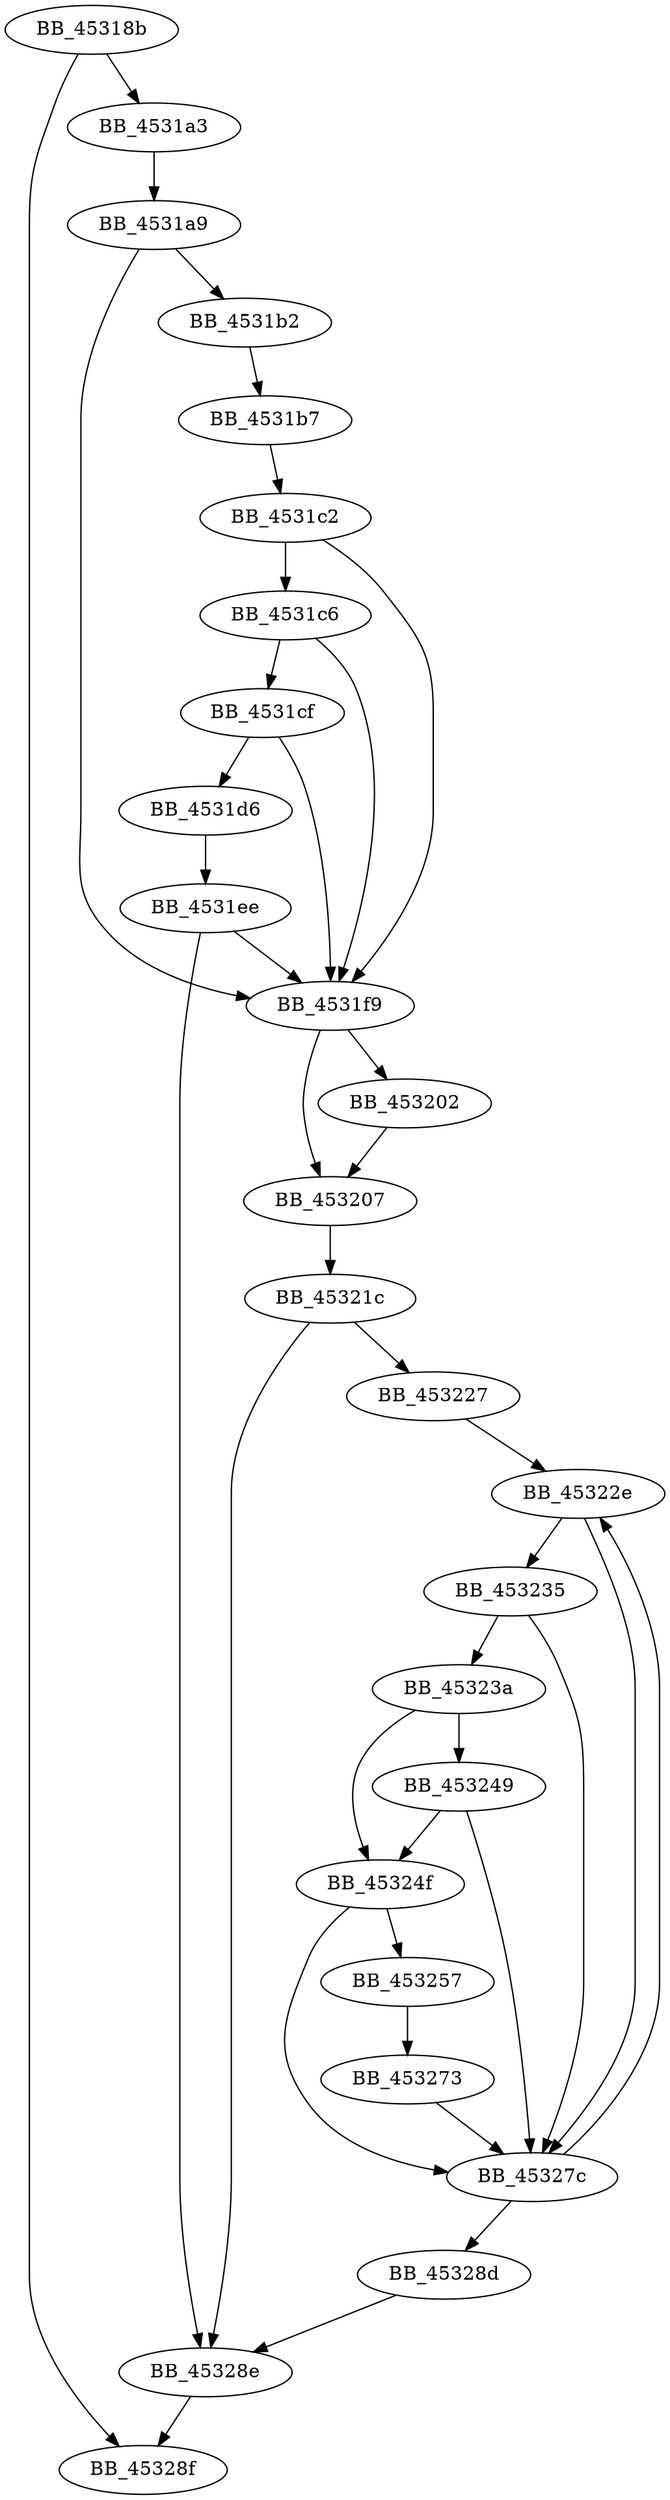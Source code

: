 DiGraph sub_45318B{
BB_45318b->BB_4531a3
BB_45318b->BB_45328f
BB_4531a3->BB_4531a9
BB_4531a9->BB_4531b2
BB_4531a9->BB_4531f9
BB_4531b2->BB_4531b7
BB_4531b7->BB_4531c2
BB_4531c2->BB_4531c6
BB_4531c2->BB_4531f9
BB_4531c6->BB_4531cf
BB_4531c6->BB_4531f9
BB_4531cf->BB_4531d6
BB_4531cf->BB_4531f9
BB_4531d6->BB_4531ee
BB_4531ee->BB_4531f9
BB_4531ee->BB_45328e
BB_4531f9->BB_453202
BB_4531f9->BB_453207
BB_453202->BB_453207
BB_453207->BB_45321c
BB_45321c->BB_453227
BB_45321c->BB_45328e
BB_453227->BB_45322e
BB_45322e->BB_453235
BB_45322e->BB_45327c
BB_453235->BB_45323a
BB_453235->BB_45327c
BB_45323a->BB_453249
BB_45323a->BB_45324f
BB_453249->BB_45324f
BB_453249->BB_45327c
BB_45324f->BB_453257
BB_45324f->BB_45327c
BB_453257->BB_453273
BB_453273->BB_45327c
BB_45327c->BB_45322e
BB_45327c->BB_45328d
BB_45328d->BB_45328e
BB_45328e->BB_45328f
}
